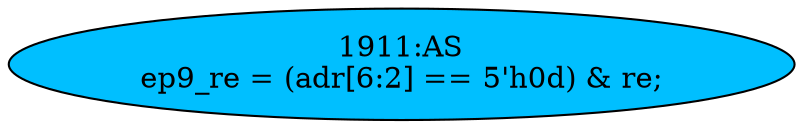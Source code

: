 strict digraph "" {
	node [label="\N"];
	"1911:AS"	 [ast="<pyverilog.vparser.ast.Assign object at 0x7f0a38d99290>",
		def_var="['ep9_re']",
		fillcolor=deepskyblue,
		label="1911:AS
ep9_re = (adr[6:2] == 5'h0d) & re;",
		statements="[]",
		style=filled,
		typ=Assign,
		use_var="['adr', 're']"];
}
